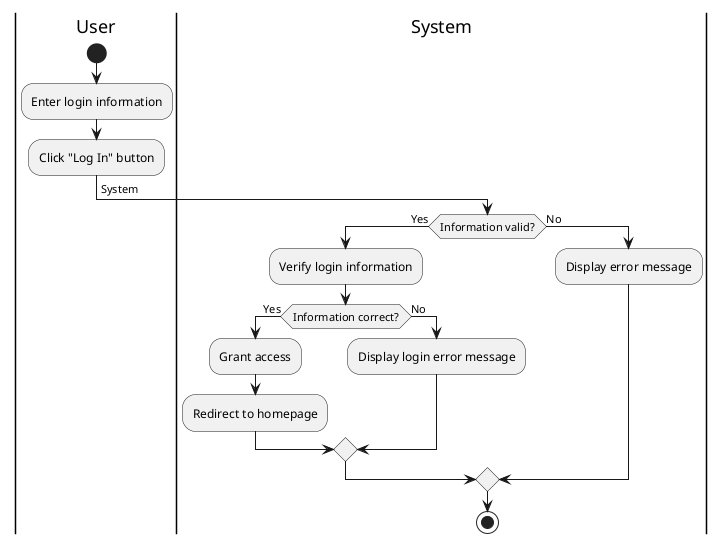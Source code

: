 @startuml
|User|
start
:Enter login information;
:Click "Log In" button;
-> System;

|System|
if (Information valid?) then (Yes)
    :Verify login information;
    if (Information correct?) then (Yes)
        :Grant access;
        :Redirect to homepage;
    else (No)
        :Display login error message;
    endif
else (No)
    :Display error message;
endif
stop
@enduml
